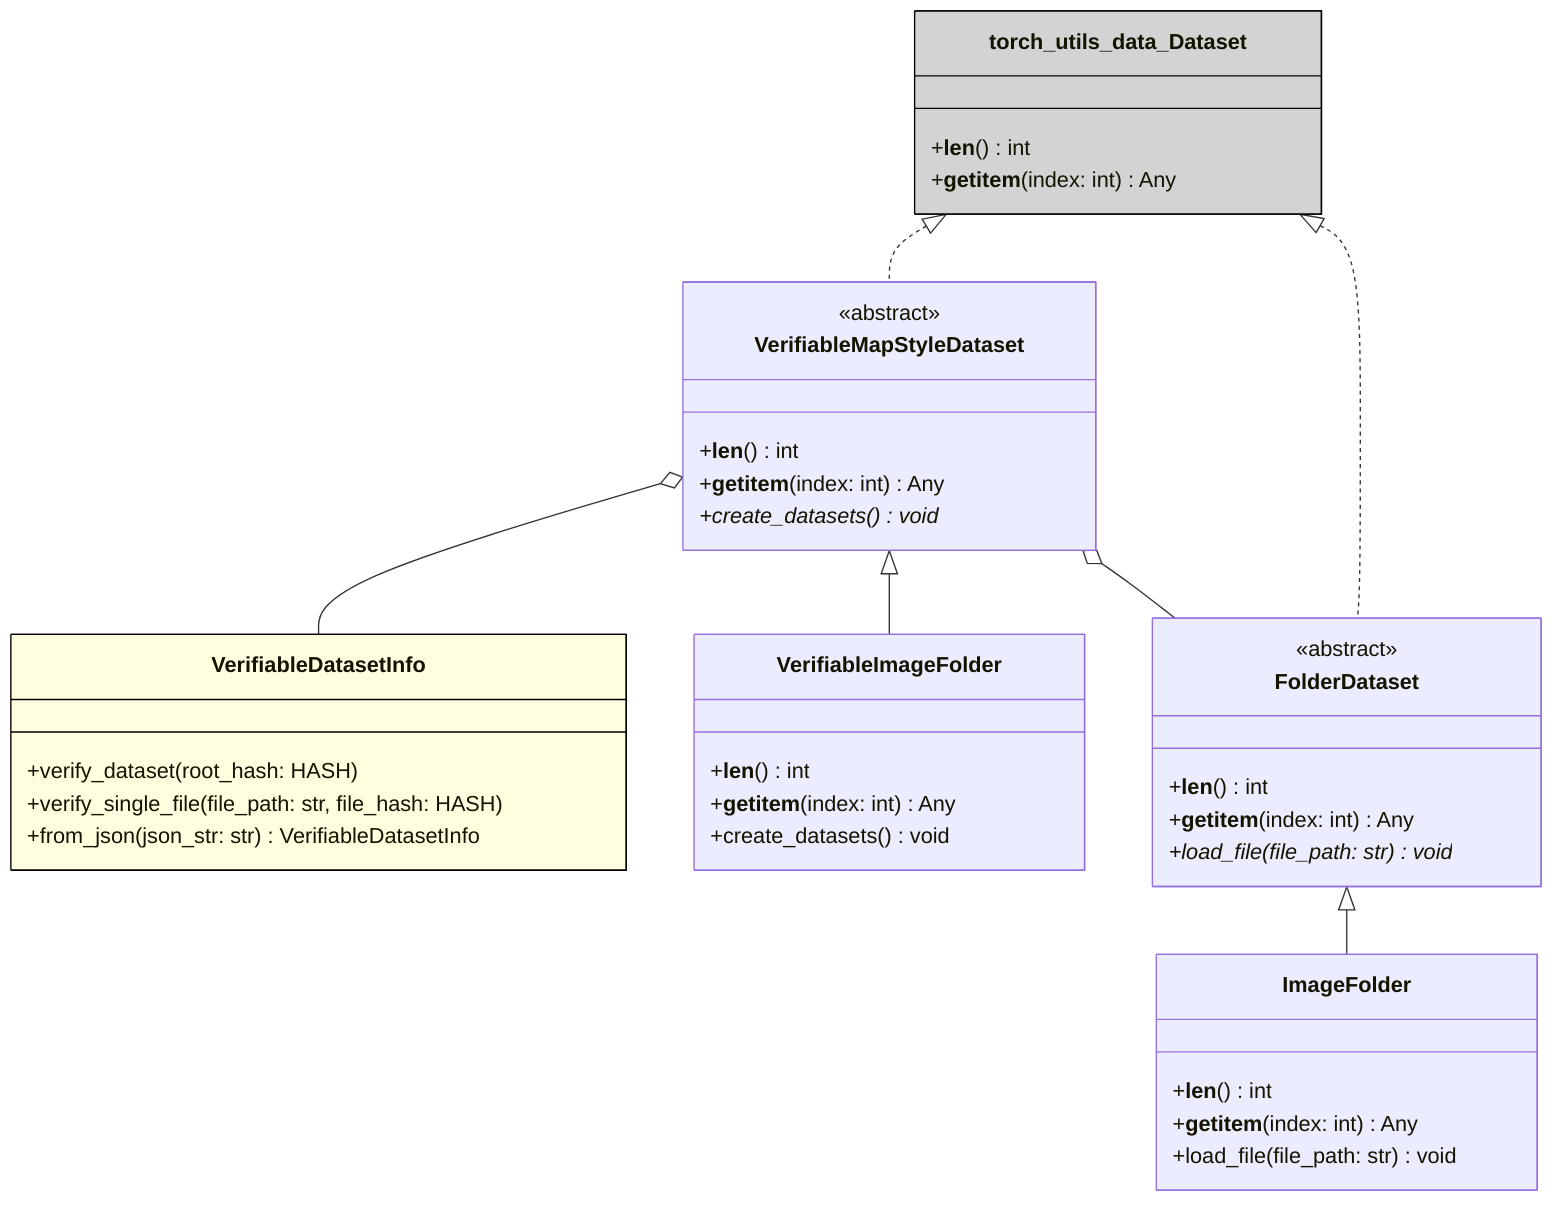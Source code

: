 %% Copyright 2025 Intel Corporation
%% SPDX-License-Identifier: Apache-2.0

classDiagram
    class torch_utils_data_Dataset {
        +__len__() int
        +__getitem__(index: int) Any
    }

    class VerifiableDatasetInfo {
        +verify_dataset(root_hash: HASH)
        +verify_single_file(file_path: str, file_hash: HASH)
        +from_json(json_str: str) VerifiableDatasetInfo
    }

    class VerifiableMapStyleDataset {
        <<abstract>>
        +__len__() int
        +__getitem__(index: int) Any
        +create_datasets() void*
    }

    class VerifiableImageFolder {
        +__len__() int
        +__getitem__(index: int) Any
        +create_datasets() void
    }

    class FolderDataset {
        <<abstract>>
        +__len__() int
        +__getitem__(index: int) Any
        +load_file(file_path: str) void*
    }

    class ImageFolder {
        +__len__() int
        +__getitem__(index: int) Any
        +load_file(file_path: str) void
    }

    torch_utils_data_Dataset <|.. VerifiableMapStyleDataset
    torch_utils_data_Dataset <|.. FolderDataset
    VerifiableMapStyleDataset o-- VerifiableDatasetInfo
    VerifiableMapStyleDataset <|-- VerifiableImageFolder
    VerifiableMapStyleDataset o-- FolderDataset
    FolderDataset <|-- ImageFolder

    style torch_utils_data_Dataset fill:#D3D3D3,stroke:#000,stroke-width:1px
    style VerifiableDatasetInfo fill:#FFFFE0,stroke:#000,stroke-width:1px
